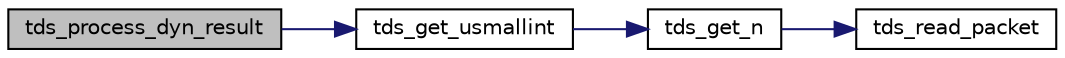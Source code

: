 digraph "tds_process_dyn_result"
{
 // LATEX_PDF_SIZE
  edge [fontname="Helvetica",fontsize="10",labelfontname="Helvetica",labelfontsize="10"];
  node [fontname="Helvetica",fontsize="10",shape=record];
  rankdir="LR";
  Node1 [label="tds_process_dyn_result",height=0.2,width=0.4,color="black", fillcolor="grey75", style="filled", fontcolor="black",tooltip="Process results from dynamic."];
  Node1 -> Node2 [color="midnightblue",fontsize="10",style="solid",fontname="Helvetica"];
  Node2 [label="tds_get_usmallint",height=0.2,width=0.4,color="black", fillcolor="white", style="filled",URL="$a00564.html#gad38aa5b9547817854ccba1fcc7855861",tooltip="Get an int16 from the server."];
  Node2 -> Node3 [color="midnightblue",fontsize="10",style="solid",fontname="Helvetica"];
  Node3 [label="tds_get_n",height=0.2,width=0.4,color="black", fillcolor="white", style="filled",URL="$a00564.html#gae777dd57e8d1bb40349d7d7d8434fddf",tooltip="Get N bytes from the buffer and return them in the already allocated space   given to us."];
  Node3 -> Node4 [color="midnightblue",fontsize="10",style="solid",fontname="Helvetica"];
  Node4 [label="tds_read_packet",height=0.2,width=0.4,color="black", fillcolor="white", style="filled",URL="$a00564.html#ga410619783bdf2bb60b0f27a5578e0e07",tooltip="Read in one 'packet' from the server."];
}
